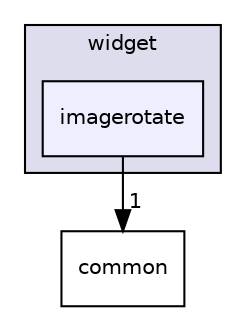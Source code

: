 digraph "C:/Harmony3/gfx/middleware/legato/library/src/gfx/legato/widget/imagerotate" {
  compound=true
  node [ fontsize="10", fontname="Helvetica"];
  edge [ labelfontsize="10", labelfontname="Helvetica"];
  subgraph clusterdir_08e5c2531b4cfc75c531d5c20b249084 {
    graph [ bgcolor="#ddddee", pencolor="black", label="widget" fontname="Helvetica", fontsize="10", URL="dir_08e5c2531b4cfc75c531d5c20b249084.html"]
  dir_170f56cce2e99fc7b6aaf4d0f28180c8 [shape=box, label="imagerotate", style="filled", fillcolor="#eeeeff", pencolor="black", URL="dir_170f56cce2e99fc7b6aaf4d0f28180c8.html"];
  }
  dir_192fb4248a7d7f0c34634334a26d417f [shape=box label="common" URL="dir_192fb4248a7d7f0c34634334a26d417f.html"];
  dir_170f56cce2e99fc7b6aaf4d0f28180c8->dir_192fb4248a7d7f0c34634334a26d417f [headlabel="1", labeldistance=1.5 headhref="dir_000028_000007.html"];
}
